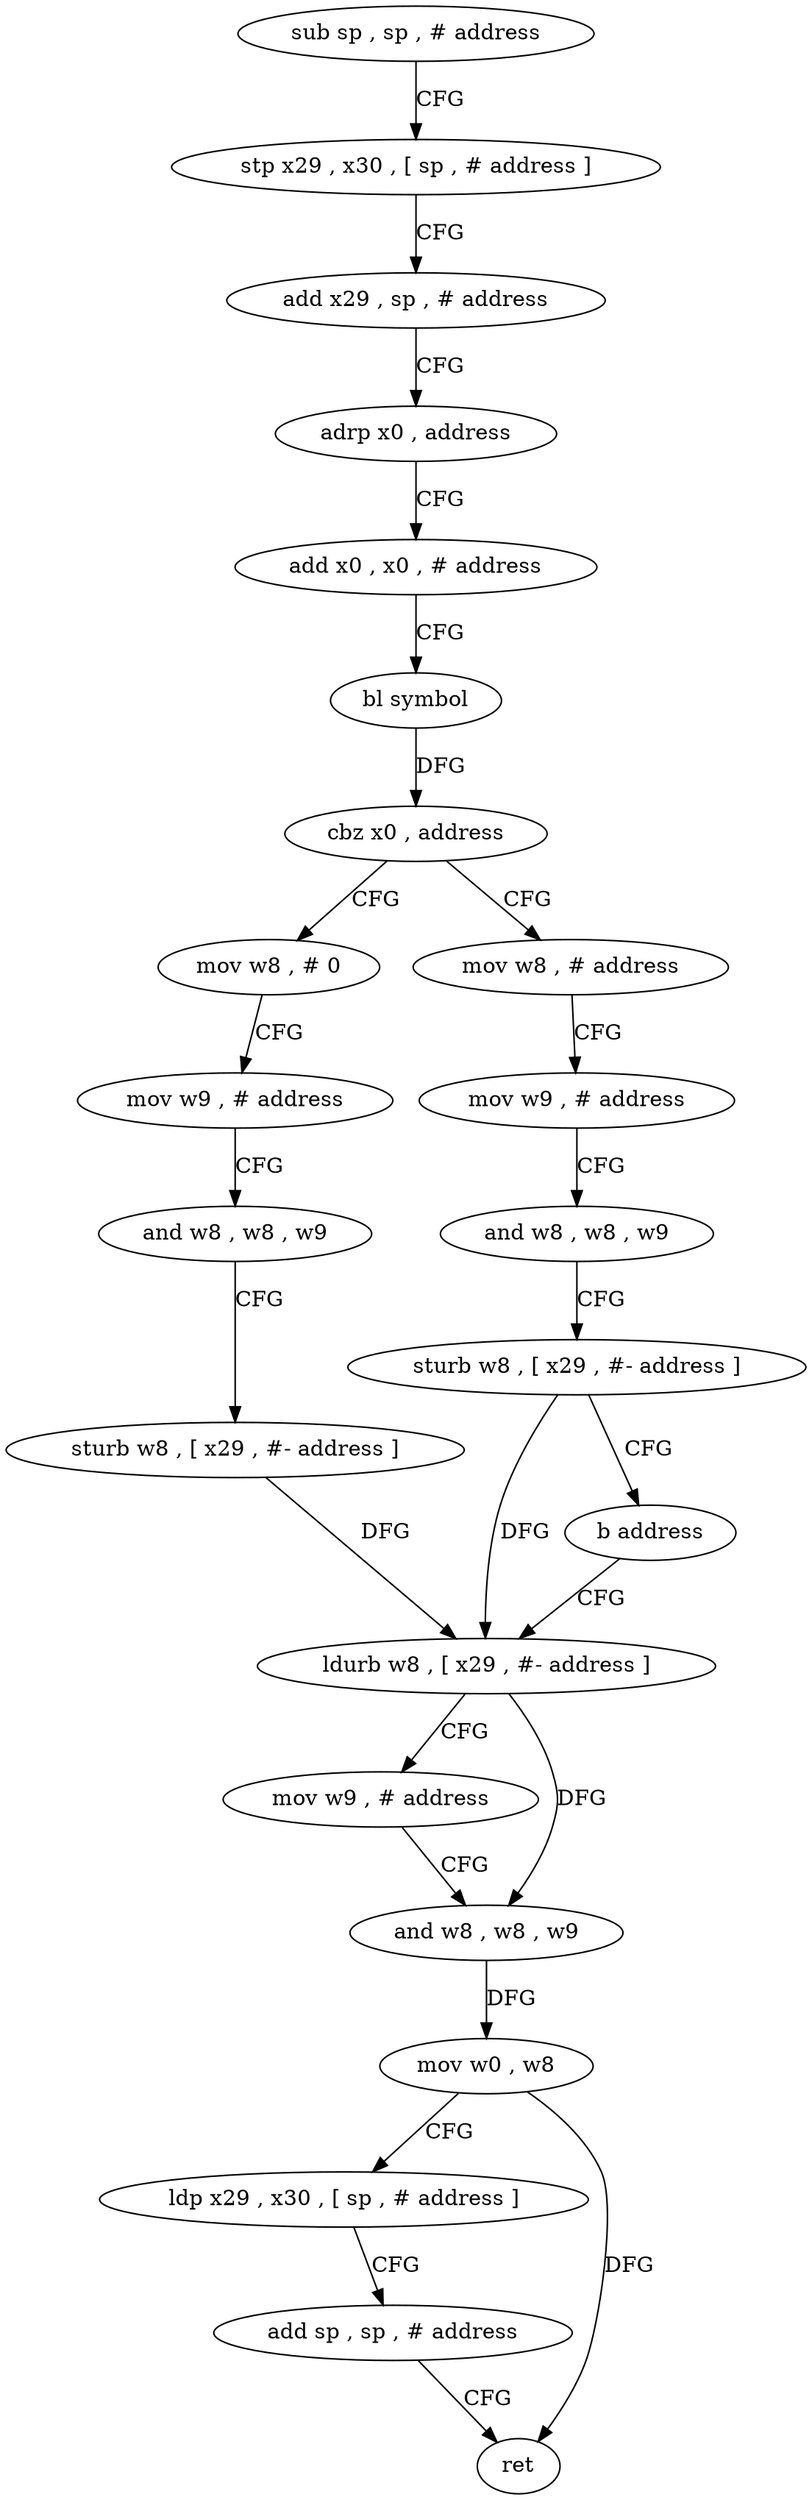 digraph "func" {
"4299588" [label = "sub sp , sp , # address" ]
"4299592" [label = "stp x29 , x30 , [ sp , # address ]" ]
"4299596" [label = "add x29 , sp , # address" ]
"4299600" [label = "adrp x0 , address" ]
"4299604" [label = "add x0 , x0 , # address" ]
"4299608" [label = "bl symbol" ]
"4299612" [label = "cbz x0 , address" ]
"4299636" [label = "mov w8 , # 0" ]
"4299616" [label = "mov w8 , # address" ]
"4299640" [label = "mov w9 , # address" ]
"4299644" [label = "and w8 , w8 , w9" ]
"4299648" [label = "sturb w8 , [ x29 , #- address ]" ]
"4299652" [label = "ldurb w8 , [ x29 , #- address ]" ]
"4299620" [label = "mov w9 , # address" ]
"4299624" [label = "and w8 , w8 , w9" ]
"4299628" [label = "sturb w8 , [ x29 , #- address ]" ]
"4299632" [label = "b address" ]
"4299656" [label = "mov w9 , # address" ]
"4299660" [label = "and w8 , w8 , w9" ]
"4299664" [label = "mov w0 , w8" ]
"4299668" [label = "ldp x29 , x30 , [ sp , # address ]" ]
"4299672" [label = "add sp , sp , # address" ]
"4299676" [label = "ret" ]
"4299588" -> "4299592" [ label = "CFG" ]
"4299592" -> "4299596" [ label = "CFG" ]
"4299596" -> "4299600" [ label = "CFG" ]
"4299600" -> "4299604" [ label = "CFG" ]
"4299604" -> "4299608" [ label = "CFG" ]
"4299608" -> "4299612" [ label = "DFG" ]
"4299612" -> "4299636" [ label = "CFG" ]
"4299612" -> "4299616" [ label = "CFG" ]
"4299636" -> "4299640" [ label = "CFG" ]
"4299616" -> "4299620" [ label = "CFG" ]
"4299640" -> "4299644" [ label = "CFG" ]
"4299644" -> "4299648" [ label = "CFG" ]
"4299648" -> "4299652" [ label = "DFG" ]
"4299652" -> "4299656" [ label = "CFG" ]
"4299652" -> "4299660" [ label = "DFG" ]
"4299620" -> "4299624" [ label = "CFG" ]
"4299624" -> "4299628" [ label = "CFG" ]
"4299628" -> "4299632" [ label = "CFG" ]
"4299628" -> "4299652" [ label = "DFG" ]
"4299632" -> "4299652" [ label = "CFG" ]
"4299656" -> "4299660" [ label = "CFG" ]
"4299660" -> "4299664" [ label = "DFG" ]
"4299664" -> "4299668" [ label = "CFG" ]
"4299664" -> "4299676" [ label = "DFG" ]
"4299668" -> "4299672" [ label = "CFG" ]
"4299672" -> "4299676" [ label = "CFG" ]
}
